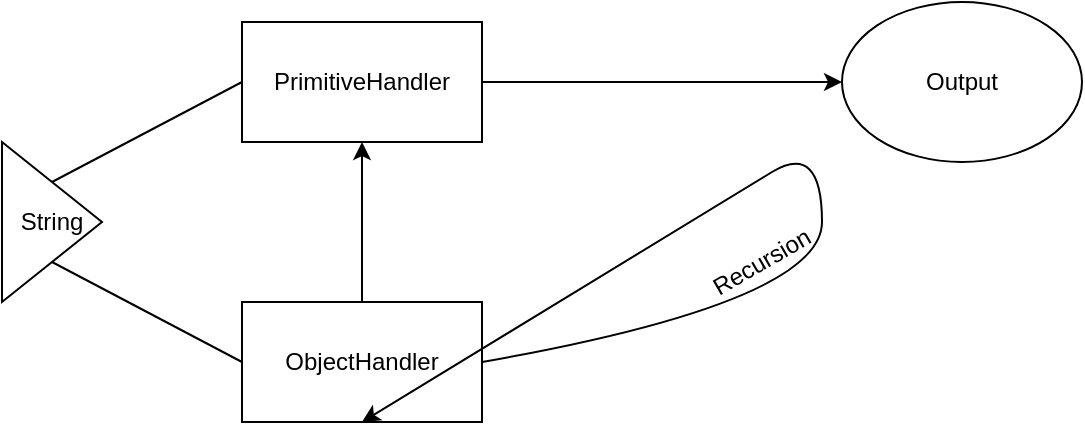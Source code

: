 <mxfile>
    <diagram id="-jHh3hmint_YEzz15fLr" name="Page-1">
        <mxGraphModel dx="888" dy="331" grid="1" gridSize="10" guides="1" tooltips="1" connect="1" arrows="1" fold="1" page="1" pageScale="1" pageWidth="850" pageHeight="1100" math="0" shadow="0">
            <root>
                <mxCell id="0"/>
                <mxCell id="1" parent="0"/>
                <mxCell id="2" value="String" style="triangle;whiteSpace=wrap;html=1;" vertex="1" parent="1">
                    <mxGeometry x="40" y="120" width="50" height="80" as="geometry"/>
                </mxCell>
                <mxCell id="3" value="PrimitiveHandler" style="rounded=0;whiteSpace=wrap;html=1;" vertex="1" parent="1">
                    <mxGeometry x="160" y="60" width="120" height="60" as="geometry"/>
                </mxCell>
                <mxCell id="4" value="ObjectHandler" style="rounded=0;whiteSpace=wrap;html=1;" vertex="1" parent="1">
                    <mxGeometry x="160" y="200" width="120" height="60" as="geometry"/>
                </mxCell>
                <mxCell id="5" value="" style="endArrow=none;html=1;entryX=0;entryY=0.5;entryDx=0;entryDy=0;exitX=0.5;exitY=0;exitDx=0;exitDy=0;" edge="1" parent="1" source="2" target="3">
                    <mxGeometry width="50" height="50" relative="1" as="geometry">
                        <mxPoint x="70" y="140" as="sourcePoint"/>
                        <mxPoint x="120" y="90" as="targetPoint"/>
                    </mxGeometry>
                </mxCell>
                <mxCell id="7" value="" style="endArrow=none;html=1;entryX=0;entryY=0.5;entryDx=0;entryDy=0;exitX=0.5;exitY=1;exitDx=0;exitDy=0;" edge="1" parent="1" source="2" target="4">
                    <mxGeometry width="50" height="50" relative="1" as="geometry">
                        <mxPoint x="70" y="240" as="sourcePoint"/>
                        <mxPoint x="120" y="190" as="targetPoint"/>
                    </mxGeometry>
                </mxCell>
                <mxCell id="9" value="" style="endArrow=classic;html=1;entryX=0.5;entryY=1;entryDx=0;entryDy=0;exitX=0.5;exitY=0;exitDx=0;exitDy=0;" edge="1" parent="1" source="4" target="3">
                    <mxGeometry width="50" height="50" relative="1" as="geometry">
                        <mxPoint x="200" y="185" as="sourcePoint"/>
                        <mxPoint x="250" y="135" as="targetPoint"/>
                    </mxGeometry>
                </mxCell>
                <mxCell id="10" value="" style="curved=1;endArrow=classic;html=1;exitX=1;exitY=0.5;exitDx=0;exitDy=0;entryX=0.5;entryY=1;entryDx=0;entryDy=0;" edge="1" parent="1" source="4" target="4">
                    <mxGeometry width="50" height="50" relative="1" as="geometry">
                        <mxPoint x="400" y="200" as="sourcePoint"/>
                        <mxPoint x="450" y="150" as="targetPoint"/>
                        <Array as="points">
                            <mxPoint x="450" y="200"/>
                            <mxPoint x="450" y="120"/>
                            <mxPoint x="400" y="150"/>
                        </Array>
                    </mxGeometry>
                </mxCell>
                <mxCell id="11" value="Recursion" style="text;html=1;strokeColor=none;fillColor=none;align=center;verticalAlign=middle;whiteSpace=wrap;rounded=0;rotation=-30;" vertex="1" parent="1">
                    <mxGeometry x="400" y="170" width="40" height="20" as="geometry"/>
                </mxCell>
                <mxCell id="13" value="" style="endArrow=classic;html=1;" edge="1" parent="1">
                    <mxGeometry width="50" height="50" relative="1" as="geometry">
                        <mxPoint x="280" y="90" as="sourcePoint"/>
                        <mxPoint x="460" y="90" as="targetPoint"/>
                    </mxGeometry>
                </mxCell>
                <mxCell id="15" value="Output" style="ellipse;whiteSpace=wrap;html=1;" vertex="1" parent="1">
                    <mxGeometry x="460" y="50" width="120" height="80" as="geometry"/>
                </mxCell>
            </root>
        </mxGraphModel>
    </diagram>
</mxfile>